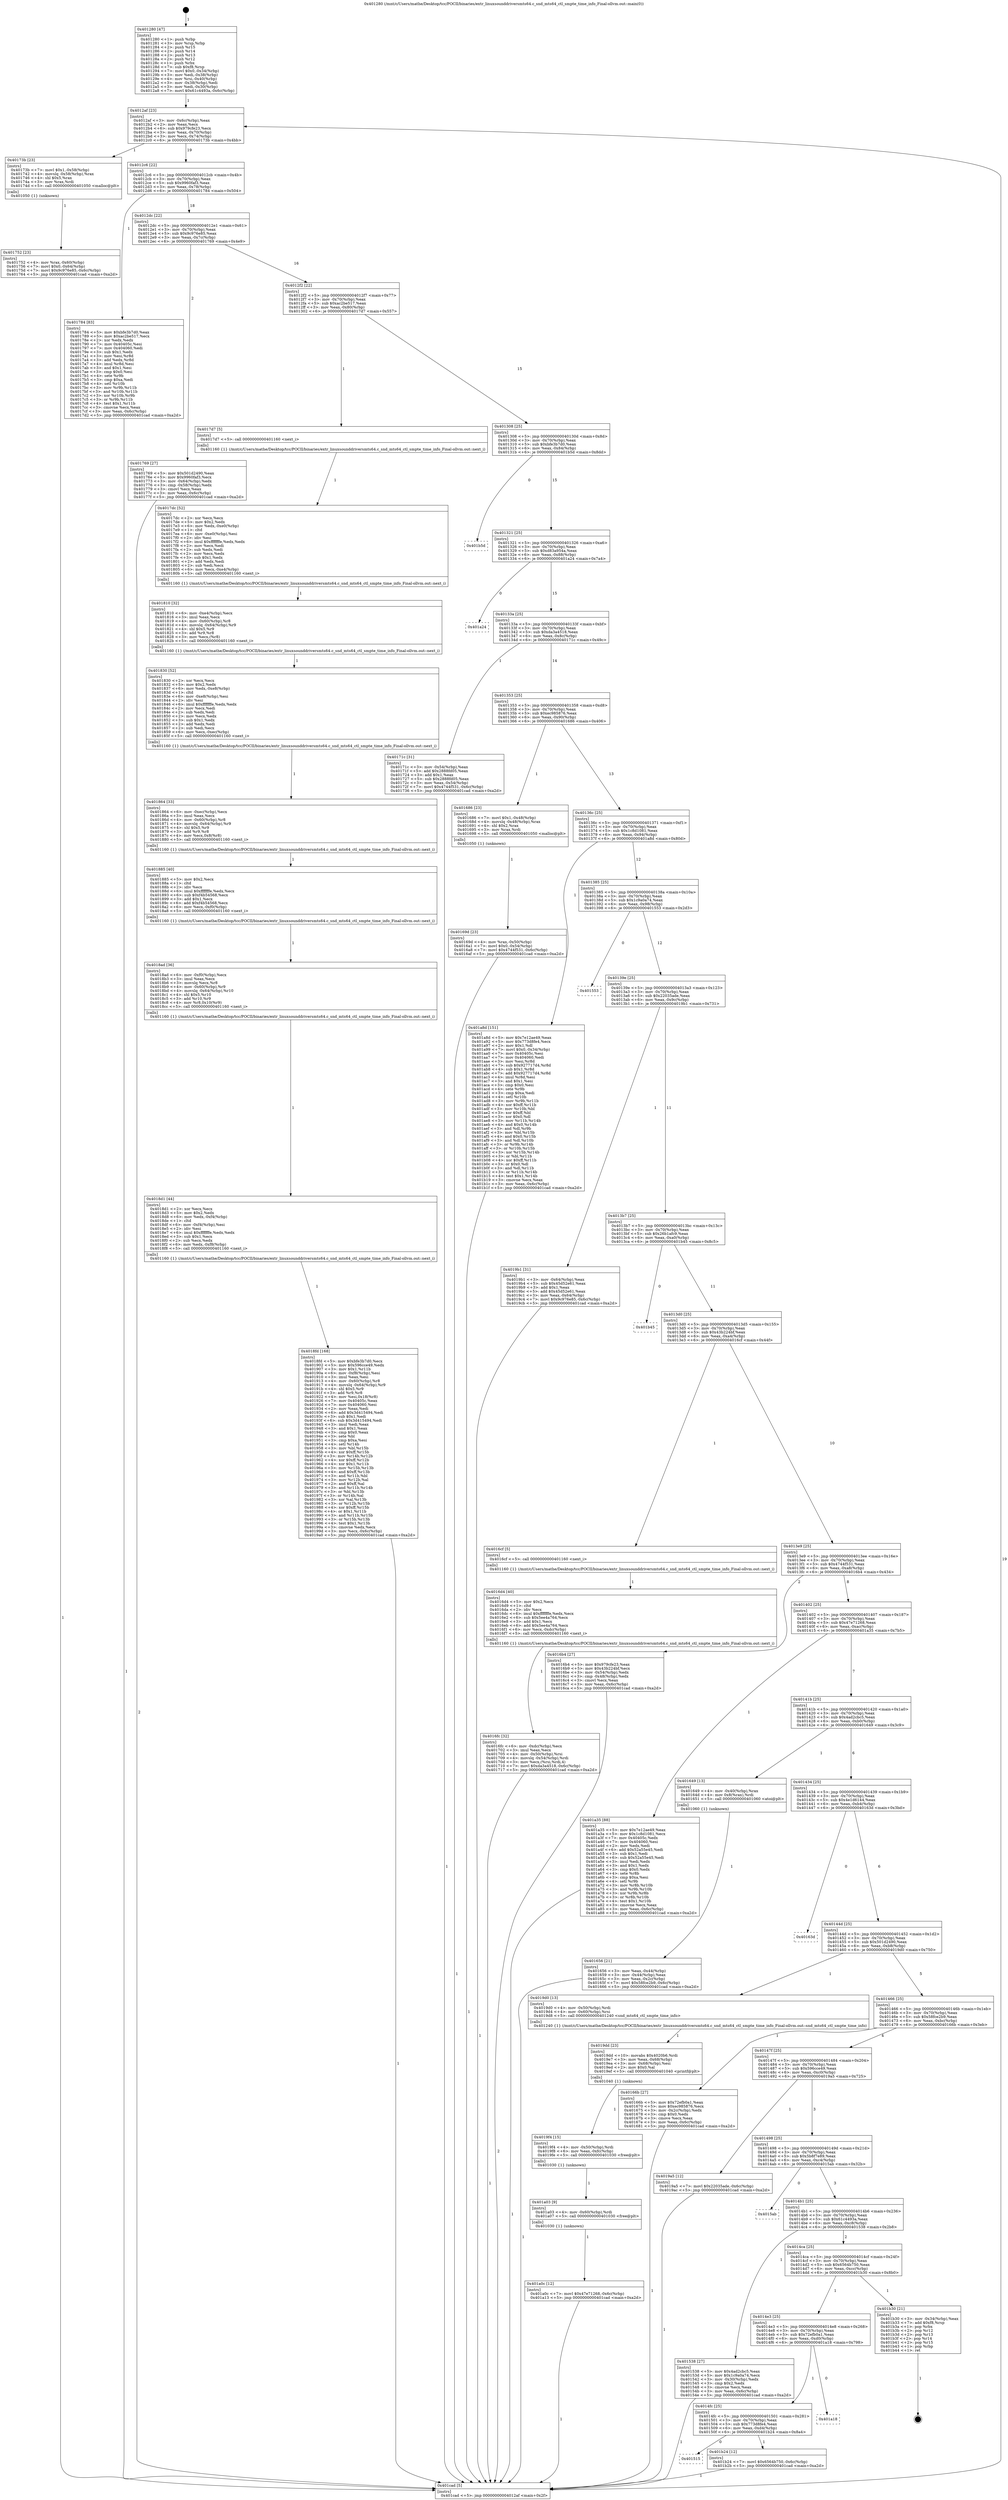 digraph "0x401280" {
  label = "0x401280 (/mnt/c/Users/mathe/Desktop/tcc/POCII/binaries/extr_linuxsounddriversmts64.c_snd_mts64_ctl_smpte_time_info_Final-ollvm.out::main(0))"
  labelloc = "t"
  node[shape=record]

  Entry [label="",width=0.3,height=0.3,shape=circle,fillcolor=black,style=filled]
  "0x4012af" [label="{
     0x4012af [23]\l
     | [instrs]\l
     &nbsp;&nbsp;0x4012af \<+3\>: mov -0x6c(%rbp),%eax\l
     &nbsp;&nbsp;0x4012b2 \<+2\>: mov %eax,%ecx\l
     &nbsp;&nbsp;0x4012b4 \<+6\>: sub $0x979cfe23,%ecx\l
     &nbsp;&nbsp;0x4012ba \<+3\>: mov %eax,-0x70(%rbp)\l
     &nbsp;&nbsp;0x4012bd \<+3\>: mov %ecx,-0x74(%rbp)\l
     &nbsp;&nbsp;0x4012c0 \<+6\>: je 000000000040173b \<main+0x4bb\>\l
  }"]
  "0x40173b" [label="{
     0x40173b [23]\l
     | [instrs]\l
     &nbsp;&nbsp;0x40173b \<+7\>: movl $0x1,-0x58(%rbp)\l
     &nbsp;&nbsp;0x401742 \<+4\>: movslq -0x58(%rbp),%rax\l
     &nbsp;&nbsp;0x401746 \<+4\>: shl $0x5,%rax\l
     &nbsp;&nbsp;0x40174a \<+3\>: mov %rax,%rdi\l
     &nbsp;&nbsp;0x40174d \<+5\>: call 0000000000401050 \<malloc@plt\>\l
     | [calls]\l
     &nbsp;&nbsp;0x401050 \{1\} (unknown)\l
  }"]
  "0x4012c6" [label="{
     0x4012c6 [22]\l
     | [instrs]\l
     &nbsp;&nbsp;0x4012c6 \<+5\>: jmp 00000000004012cb \<main+0x4b\>\l
     &nbsp;&nbsp;0x4012cb \<+3\>: mov -0x70(%rbp),%eax\l
     &nbsp;&nbsp;0x4012ce \<+5\>: sub $0x9960faf3,%eax\l
     &nbsp;&nbsp;0x4012d3 \<+3\>: mov %eax,-0x78(%rbp)\l
     &nbsp;&nbsp;0x4012d6 \<+6\>: je 0000000000401784 \<main+0x504\>\l
  }"]
  Exit [label="",width=0.3,height=0.3,shape=circle,fillcolor=black,style=filled,peripheries=2]
  "0x401784" [label="{
     0x401784 [83]\l
     | [instrs]\l
     &nbsp;&nbsp;0x401784 \<+5\>: mov $0xbfe3b7d0,%eax\l
     &nbsp;&nbsp;0x401789 \<+5\>: mov $0xac2be517,%ecx\l
     &nbsp;&nbsp;0x40178e \<+2\>: xor %edx,%edx\l
     &nbsp;&nbsp;0x401790 \<+7\>: mov 0x40405c,%esi\l
     &nbsp;&nbsp;0x401797 \<+7\>: mov 0x404060,%edi\l
     &nbsp;&nbsp;0x40179e \<+3\>: sub $0x1,%edx\l
     &nbsp;&nbsp;0x4017a1 \<+3\>: mov %esi,%r8d\l
     &nbsp;&nbsp;0x4017a4 \<+3\>: add %edx,%r8d\l
     &nbsp;&nbsp;0x4017a7 \<+4\>: imul %r8d,%esi\l
     &nbsp;&nbsp;0x4017ab \<+3\>: and $0x1,%esi\l
     &nbsp;&nbsp;0x4017ae \<+3\>: cmp $0x0,%esi\l
     &nbsp;&nbsp;0x4017b1 \<+4\>: sete %r9b\l
     &nbsp;&nbsp;0x4017b5 \<+3\>: cmp $0xa,%edi\l
     &nbsp;&nbsp;0x4017b8 \<+4\>: setl %r10b\l
     &nbsp;&nbsp;0x4017bc \<+3\>: mov %r9b,%r11b\l
     &nbsp;&nbsp;0x4017bf \<+3\>: and %r10b,%r11b\l
     &nbsp;&nbsp;0x4017c2 \<+3\>: xor %r10b,%r9b\l
     &nbsp;&nbsp;0x4017c5 \<+3\>: or %r9b,%r11b\l
     &nbsp;&nbsp;0x4017c8 \<+4\>: test $0x1,%r11b\l
     &nbsp;&nbsp;0x4017cc \<+3\>: cmovne %ecx,%eax\l
     &nbsp;&nbsp;0x4017cf \<+3\>: mov %eax,-0x6c(%rbp)\l
     &nbsp;&nbsp;0x4017d2 \<+5\>: jmp 0000000000401cad \<main+0xa2d\>\l
  }"]
  "0x4012dc" [label="{
     0x4012dc [22]\l
     | [instrs]\l
     &nbsp;&nbsp;0x4012dc \<+5\>: jmp 00000000004012e1 \<main+0x61\>\l
     &nbsp;&nbsp;0x4012e1 \<+3\>: mov -0x70(%rbp),%eax\l
     &nbsp;&nbsp;0x4012e4 \<+5\>: sub $0x9c976e85,%eax\l
     &nbsp;&nbsp;0x4012e9 \<+3\>: mov %eax,-0x7c(%rbp)\l
     &nbsp;&nbsp;0x4012ec \<+6\>: je 0000000000401769 \<main+0x4e9\>\l
  }"]
  "0x401515" [label="{
     0x401515\l
  }", style=dashed]
  "0x401769" [label="{
     0x401769 [27]\l
     | [instrs]\l
     &nbsp;&nbsp;0x401769 \<+5\>: mov $0x501d2490,%eax\l
     &nbsp;&nbsp;0x40176e \<+5\>: mov $0x9960faf3,%ecx\l
     &nbsp;&nbsp;0x401773 \<+3\>: mov -0x64(%rbp),%edx\l
     &nbsp;&nbsp;0x401776 \<+3\>: cmp -0x58(%rbp),%edx\l
     &nbsp;&nbsp;0x401779 \<+3\>: cmovl %ecx,%eax\l
     &nbsp;&nbsp;0x40177c \<+3\>: mov %eax,-0x6c(%rbp)\l
     &nbsp;&nbsp;0x40177f \<+5\>: jmp 0000000000401cad \<main+0xa2d\>\l
  }"]
  "0x4012f2" [label="{
     0x4012f2 [22]\l
     | [instrs]\l
     &nbsp;&nbsp;0x4012f2 \<+5\>: jmp 00000000004012f7 \<main+0x77\>\l
     &nbsp;&nbsp;0x4012f7 \<+3\>: mov -0x70(%rbp),%eax\l
     &nbsp;&nbsp;0x4012fa \<+5\>: sub $0xac2be517,%eax\l
     &nbsp;&nbsp;0x4012ff \<+3\>: mov %eax,-0x80(%rbp)\l
     &nbsp;&nbsp;0x401302 \<+6\>: je 00000000004017d7 \<main+0x557\>\l
  }"]
  "0x401b24" [label="{
     0x401b24 [12]\l
     | [instrs]\l
     &nbsp;&nbsp;0x401b24 \<+7\>: movl $0x6564b750,-0x6c(%rbp)\l
     &nbsp;&nbsp;0x401b2b \<+5\>: jmp 0000000000401cad \<main+0xa2d\>\l
  }"]
  "0x4017d7" [label="{
     0x4017d7 [5]\l
     | [instrs]\l
     &nbsp;&nbsp;0x4017d7 \<+5\>: call 0000000000401160 \<next_i\>\l
     | [calls]\l
     &nbsp;&nbsp;0x401160 \{1\} (/mnt/c/Users/mathe/Desktop/tcc/POCII/binaries/extr_linuxsounddriversmts64.c_snd_mts64_ctl_smpte_time_info_Final-ollvm.out::next_i)\l
  }"]
  "0x401308" [label="{
     0x401308 [25]\l
     | [instrs]\l
     &nbsp;&nbsp;0x401308 \<+5\>: jmp 000000000040130d \<main+0x8d\>\l
     &nbsp;&nbsp;0x40130d \<+3\>: mov -0x70(%rbp),%eax\l
     &nbsp;&nbsp;0x401310 \<+5\>: sub $0xbfe3b7d0,%eax\l
     &nbsp;&nbsp;0x401315 \<+6\>: mov %eax,-0x84(%rbp)\l
     &nbsp;&nbsp;0x40131b \<+6\>: je 0000000000401b5d \<main+0x8dd\>\l
  }"]
  "0x4014fc" [label="{
     0x4014fc [25]\l
     | [instrs]\l
     &nbsp;&nbsp;0x4014fc \<+5\>: jmp 0000000000401501 \<main+0x281\>\l
     &nbsp;&nbsp;0x401501 \<+3\>: mov -0x70(%rbp),%eax\l
     &nbsp;&nbsp;0x401504 \<+5\>: sub $0x773d8fe4,%eax\l
     &nbsp;&nbsp;0x401509 \<+6\>: mov %eax,-0xd4(%rbp)\l
     &nbsp;&nbsp;0x40150f \<+6\>: je 0000000000401b24 \<main+0x8a4\>\l
  }"]
  "0x401b5d" [label="{
     0x401b5d\l
  }", style=dashed]
  "0x401321" [label="{
     0x401321 [25]\l
     | [instrs]\l
     &nbsp;&nbsp;0x401321 \<+5\>: jmp 0000000000401326 \<main+0xa6\>\l
     &nbsp;&nbsp;0x401326 \<+3\>: mov -0x70(%rbp),%eax\l
     &nbsp;&nbsp;0x401329 \<+5\>: sub $0xd83a954a,%eax\l
     &nbsp;&nbsp;0x40132e \<+6\>: mov %eax,-0x88(%rbp)\l
     &nbsp;&nbsp;0x401334 \<+6\>: je 0000000000401a24 \<main+0x7a4\>\l
  }"]
  "0x401a18" [label="{
     0x401a18\l
  }", style=dashed]
  "0x401a24" [label="{
     0x401a24\l
  }", style=dashed]
  "0x40133a" [label="{
     0x40133a [25]\l
     | [instrs]\l
     &nbsp;&nbsp;0x40133a \<+5\>: jmp 000000000040133f \<main+0xbf\>\l
     &nbsp;&nbsp;0x40133f \<+3\>: mov -0x70(%rbp),%eax\l
     &nbsp;&nbsp;0x401342 \<+5\>: sub $0xda3a4518,%eax\l
     &nbsp;&nbsp;0x401347 \<+6\>: mov %eax,-0x8c(%rbp)\l
     &nbsp;&nbsp;0x40134d \<+6\>: je 000000000040171c \<main+0x49c\>\l
  }"]
  "0x4014e3" [label="{
     0x4014e3 [25]\l
     | [instrs]\l
     &nbsp;&nbsp;0x4014e3 \<+5\>: jmp 00000000004014e8 \<main+0x268\>\l
     &nbsp;&nbsp;0x4014e8 \<+3\>: mov -0x70(%rbp),%eax\l
     &nbsp;&nbsp;0x4014eb \<+5\>: sub $0x72efb0a1,%eax\l
     &nbsp;&nbsp;0x4014f0 \<+6\>: mov %eax,-0xd0(%rbp)\l
     &nbsp;&nbsp;0x4014f6 \<+6\>: je 0000000000401a18 \<main+0x798\>\l
  }"]
  "0x40171c" [label="{
     0x40171c [31]\l
     | [instrs]\l
     &nbsp;&nbsp;0x40171c \<+3\>: mov -0x54(%rbp),%eax\l
     &nbsp;&nbsp;0x40171f \<+5\>: add $0x2888fd05,%eax\l
     &nbsp;&nbsp;0x401724 \<+3\>: add $0x1,%eax\l
     &nbsp;&nbsp;0x401727 \<+5\>: sub $0x2888fd05,%eax\l
     &nbsp;&nbsp;0x40172c \<+3\>: mov %eax,-0x54(%rbp)\l
     &nbsp;&nbsp;0x40172f \<+7\>: movl $0x4744f531,-0x6c(%rbp)\l
     &nbsp;&nbsp;0x401736 \<+5\>: jmp 0000000000401cad \<main+0xa2d\>\l
  }"]
  "0x401353" [label="{
     0x401353 [25]\l
     | [instrs]\l
     &nbsp;&nbsp;0x401353 \<+5\>: jmp 0000000000401358 \<main+0xd8\>\l
     &nbsp;&nbsp;0x401358 \<+3\>: mov -0x70(%rbp),%eax\l
     &nbsp;&nbsp;0x40135b \<+5\>: sub $0xec985876,%eax\l
     &nbsp;&nbsp;0x401360 \<+6\>: mov %eax,-0x90(%rbp)\l
     &nbsp;&nbsp;0x401366 \<+6\>: je 0000000000401686 \<main+0x406\>\l
  }"]
  "0x401b30" [label="{
     0x401b30 [21]\l
     | [instrs]\l
     &nbsp;&nbsp;0x401b30 \<+3\>: mov -0x34(%rbp),%eax\l
     &nbsp;&nbsp;0x401b33 \<+7\>: add $0xf8,%rsp\l
     &nbsp;&nbsp;0x401b3a \<+1\>: pop %rbx\l
     &nbsp;&nbsp;0x401b3b \<+2\>: pop %r12\l
     &nbsp;&nbsp;0x401b3d \<+2\>: pop %r13\l
     &nbsp;&nbsp;0x401b3f \<+2\>: pop %r14\l
     &nbsp;&nbsp;0x401b41 \<+2\>: pop %r15\l
     &nbsp;&nbsp;0x401b43 \<+1\>: pop %rbp\l
     &nbsp;&nbsp;0x401b44 \<+1\>: ret\l
  }"]
  "0x401686" [label="{
     0x401686 [23]\l
     | [instrs]\l
     &nbsp;&nbsp;0x401686 \<+7\>: movl $0x1,-0x48(%rbp)\l
     &nbsp;&nbsp;0x40168d \<+4\>: movslq -0x48(%rbp),%rax\l
     &nbsp;&nbsp;0x401691 \<+4\>: shl $0x2,%rax\l
     &nbsp;&nbsp;0x401695 \<+3\>: mov %rax,%rdi\l
     &nbsp;&nbsp;0x401698 \<+5\>: call 0000000000401050 \<malloc@plt\>\l
     | [calls]\l
     &nbsp;&nbsp;0x401050 \{1\} (unknown)\l
  }"]
  "0x40136c" [label="{
     0x40136c [25]\l
     | [instrs]\l
     &nbsp;&nbsp;0x40136c \<+5\>: jmp 0000000000401371 \<main+0xf1\>\l
     &nbsp;&nbsp;0x401371 \<+3\>: mov -0x70(%rbp),%eax\l
     &nbsp;&nbsp;0x401374 \<+5\>: sub $0x1c8d1081,%eax\l
     &nbsp;&nbsp;0x401379 \<+6\>: mov %eax,-0x94(%rbp)\l
     &nbsp;&nbsp;0x40137f \<+6\>: je 0000000000401a8d \<main+0x80d\>\l
  }"]
  "0x401a0c" [label="{
     0x401a0c [12]\l
     | [instrs]\l
     &nbsp;&nbsp;0x401a0c \<+7\>: movl $0x47e71268,-0x6c(%rbp)\l
     &nbsp;&nbsp;0x401a13 \<+5\>: jmp 0000000000401cad \<main+0xa2d\>\l
  }"]
  "0x401a8d" [label="{
     0x401a8d [151]\l
     | [instrs]\l
     &nbsp;&nbsp;0x401a8d \<+5\>: mov $0x7e12ae49,%eax\l
     &nbsp;&nbsp;0x401a92 \<+5\>: mov $0x773d8fe4,%ecx\l
     &nbsp;&nbsp;0x401a97 \<+2\>: mov $0x1,%dl\l
     &nbsp;&nbsp;0x401a99 \<+7\>: movl $0x0,-0x34(%rbp)\l
     &nbsp;&nbsp;0x401aa0 \<+7\>: mov 0x40405c,%esi\l
     &nbsp;&nbsp;0x401aa7 \<+7\>: mov 0x404060,%edi\l
     &nbsp;&nbsp;0x401aae \<+3\>: mov %esi,%r8d\l
     &nbsp;&nbsp;0x401ab1 \<+7\>: sub $0x927717d4,%r8d\l
     &nbsp;&nbsp;0x401ab8 \<+4\>: sub $0x1,%r8d\l
     &nbsp;&nbsp;0x401abc \<+7\>: add $0x927717d4,%r8d\l
     &nbsp;&nbsp;0x401ac3 \<+4\>: imul %r8d,%esi\l
     &nbsp;&nbsp;0x401ac7 \<+3\>: and $0x1,%esi\l
     &nbsp;&nbsp;0x401aca \<+3\>: cmp $0x0,%esi\l
     &nbsp;&nbsp;0x401acd \<+4\>: sete %r9b\l
     &nbsp;&nbsp;0x401ad1 \<+3\>: cmp $0xa,%edi\l
     &nbsp;&nbsp;0x401ad4 \<+4\>: setl %r10b\l
     &nbsp;&nbsp;0x401ad8 \<+3\>: mov %r9b,%r11b\l
     &nbsp;&nbsp;0x401adb \<+4\>: xor $0xff,%r11b\l
     &nbsp;&nbsp;0x401adf \<+3\>: mov %r10b,%bl\l
     &nbsp;&nbsp;0x401ae2 \<+3\>: xor $0xff,%bl\l
     &nbsp;&nbsp;0x401ae5 \<+3\>: xor $0x0,%dl\l
     &nbsp;&nbsp;0x401ae8 \<+3\>: mov %r11b,%r14b\l
     &nbsp;&nbsp;0x401aeb \<+4\>: and $0x0,%r14b\l
     &nbsp;&nbsp;0x401aef \<+3\>: and %dl,%r9b\l
     &nbsp;&nbsp;0x401af2 \<+3\>: mov %bl,%r15b\l
     &nbsp;&nbsp;0x401af5 \<+4\>: and $0x0,%r15b\l
     &nbsp;&nbsp;0x401af9 \<+3\>: and %dl,%r10b\l
     &nbsp;&nbsp;0x401afc \<+3\>: or %r9b,%r14b\l
     &nbsp;&nbsp;0x401aff \<+3\>: or %r10b,%r15b\l
     &nbsp;&nbsp;0x401b02 \<+3\>: xor %r15b,%r14b\l
     &nbsp;&nbsp;0x401b05 \<+3\>: or %bl,%r11b\l
     &nbsp;&nbsp;0x401b08 \<+4\>: xor $0xff,%r11b\l
     &nbsp;&nbsp;0x401b0c \<+3\>: or $0x0,%dl\l
     &nbsp;&nbsp;0x401b0f \<+3\>: and %dl,%r11b\l
     &nbsp;&nbsp;0x401b12 \<+3\>: or %r11b,%r14b\l
     &nbsp;&nbsp;0x401b15 \<+4\>: test $0x1,%r14b\l
     &nbsp;&nbsp;0x401b19 \<+3\>: cmovne %ecx,%eax\l
     &nbsp;&nbsp;0x401b1c \<+3\>: mov %eax,-0x6c(%rbp)\l
     &nbsp;&nbsp;0x401b1f \<+5\>: jmp 0000000000401cad \<main+0xa2d\>\l
  }"]
  "0x401385" [label="{
     0x401385 [25]\l
     | [instrs]\l
     &nbsp;&nbsp;0x401385 \<+5\>: jmp 000000000040138a \<main+0x10a\>\l
     &nbsp;&nbsp;0x40138a \<+3\>: mov -0x70(%rbp),%eax\l
     &nbsp;&nbsp;0x40138d \<+5\>: sub $0x1c9a0a74,%eax\l
     &nbsp;&nbsp;0x401392 \<+6\>: mov %eax,-0x98(%rbp)\l
     &nbsp;&nbsp;0x401398 \<+6\>: je 0000000000401553 \<main+0x2d3\>\l
  }"]
  "0x401a03" [label="{
     0x401a03 [9]\l
     | [instrs]\l
     &nbsp;&nbsp;0x401a03 \<+4\>: mov -0x60(%rbp),%rdi\l
     &nbsp;&nbsp;0x401a07 \<+5\>: call 0000000000401030 \<free@plt\>\l
     | [calls]\l
     &nbsp;&nbsp;0x401030 \{1\} (unknown)\l
  }"]
  "0x401553" [label="{
     0x401553\l
  }", style=dashed]
  "0x40139e" [label="{
     0x40139e [25]\l
     | [instrs]\l
     &nbsp;&nbsp;0x40139e \<+5\>: jmp 00000000004013a3 \<main+0x123\>\l
     &nbsp;&nbsp;0x4013a3 \<+3\>: mov -0x70(%rbp),%eax\l
     &nbsp;&nbsp;0x4013a6 \<+5\>: sub $0x22035ade,%eax\l
     &nbsp;&nbsp;0x4013ab \<+6\>: mov %eax,-0x9c(%rbp)\l
     &nbsp;&nbsp;0x4013b1 \<+6\>: je 00000000004019b1 \<main+0x731\>\l
  }"]
  "0x4019f4" [label="{
     0x4019f4 [15]\l
     | [instrs]\l
     &nbsp;&nbsp;0x4019f4 \<+4\>: mov -0x50(%rbp),%rdi\l
     &nbsp;&nbsp;0x4019f8 \<+6\>: mov %eax,-0xfc(%rbp)\l
     &nbsp;&nbsp;0x4019fe \<+5\>: call 0000000000401030 \<free@plt\>\l
     | [calls]\l
     &nbsp;&nbsp;0x401030 \{1\} (unknown)\l
  }"]
  "0x4019b1" [label="{
     0x4019b1 [31]\l
     | [instrs]\l
     &nbsp;&nbsp;0x4019b1 \<+3\>: mov -0x64(%rbp),%eax\l
     &nbsp;&nbsp;0x4019b4 \<+5\>: sub $0x45d52e61,%eax\l
     &nbsp;&nbsp;0x4019b9 \<+3\>: add $0x1,%eax\l
     &nbsp;&nbsp;0x4019bc \<+5\>: add $0x45d52e61,%eax\l
     &nbsp;&nbsp;0x4019c1 \<+3\>: mov %eax,-0x64(%rbp)\l
     &nbsp;&nbsp;0x4019c4 \<+7\>: movl $0x9c976e85,-0x6c(%rbp)\l
     &nbsp;&nbsp;0x4019cb \<+5\>: jmp 0000000000401cad \<main+0xa2d\>\l
  }"]
  "0x4013b7" [label="{
     0x4013b7 [25]\l
     | [instrs]\l
     &nbsp;&nbsp;0x4013b7 \<+5\>: jmp 00000000004013bc \<main+0x13c\>\l
     &nbsp;&nbsp;0x4013bc \<+3\>: mov -0x70(%rbp),%eax\l
     &nbsp;&nbsp;0x4013bf \<+5\>: sub $0x26b1afc9,%eax\l
     &nbsp;&nbsp;0x4013c4 \<+6\>: mov %eax,-0xa0(%rbp)\l
     &nbsp;&nbsp;0x4013ca \<+6\>: je 0000000000401b45 \<main+0x8c5\>\l
  }"]
  "0x4019dd" [label="{
     0x4019dd [23]\l
     | [instrs]\l
     &nbsp;&nbsp;0x4019dd \<+10\>: movabs $0x4020b6,%rdi\l
     &nbsp;&nbsp;0x4019e7 \<+3\>: mov %eax,-0x68(%rbp)\l
     &nbsp;&nbsp;0x4019ea \<+3\>: mov -0x68(%rbp),%esi\l
     &nbsp;&nbsp;0x4019ed \<+2\>: mov $0x0,%al\l
     &nbsp;&nbsp;0x4019ef \<+5\>: call 0000000000401040 \<printf@plt\>\l
     | [calls]\l
     &nbsp;&nbsp;0x401040 \{1\} (unknown)\l
  }"]
  "0x401b45" [label="{
     0x401b45\l
  }", style=dashed]
  "0x4013d0" [label="{
     0x4013d0 [25]\l
     | [instrs]\l
     &nbsp;&nbsp;0x4013d0 \<+5\>: jmp 00000000004013d5 \<main+0x155\>\l
     &nbsp;&nbsp;0x4013d5 \<+3\>: mov -0x70(%rbp),%eax\l
     &nbsp;&nbsp;0x4013d8 \<+5\>: sub $0x43b224bf,%eax\l
     &nbsp;&nbsp;0x4013dd \<+6\>: mov %eax,-0xa4(%rbp)\l
     &nbsp;&nbsp;0x4013e3 \<+6\>: je 00000000004016cf \<main+0x44f\>\l
  }"]
  "0x4018fd" [label="{
     0x4018fd [168]\l
     | [instrs]\l
     &nbsp;&nbsp;0x4018fd \<+5\>: mov $0xbfe3b7d0,%ecx\l
     &nbsp;&nbsp;0x401902 \<+5\>: mov $0x596cce49,%edx\l
     &nbsp;&nbsp;0x401907 \<+3\>: mov $0x1,%r11b\l
     &nbsp;&nbsp;0x40190a \<+6\>: mov -0xf8(%rbp),%esi\l
     &nbsp;&nbsp;0x401910 \<+3\>: imul %eax,%esi\l
     &nbsp;&nbsp;0x401913 \<+4\>: mov -0x60(%rbp),%r8\l
     &nbsp;&nbsp;0x401917 \<+4\>: movslq -0x64(%rbp),%r9\l
     &nbsp;&nbsp;0x40191b \<+4\>: shl $0x5,%r9\l
     &nbsp;&nbsp;0x40191f \<+3\>: add %r9,%r8\l
     &nbsp;&nbsp;0x401922 \<+4\>: mov %esi,0x18(%r8)\l
     &nbsp;&nbsp;0x401926 \<+7\>: mov 0x40405c,%eax\l
     &nbsp;&nbsp;0x40192d \<+7\>: mov 0x404060,%esi\l
     &nbsp;&nbsp;0x401934 \<+2\>: mov %eax,%edi\l
     &nbsp;&nbsp;0x401936 \<+6\>: add $0x3d415494,%edi\l
     &nbsp;&nbsp;0x40193c \<+3\>: sub $0x1,%edi\l
     &nbsp;&nbsp;0x40193f \<+6\>: sub $0x3d415494,%edi\l
     &nbsp;&nbsp;0x401945 \<+3\>: imul %edi,%eax\l
     &nbsp;&nbsp;0x401948 \<+3\>: and $0x1,%eax\l
     &nbsp;&nbsp;0x40194b \<+3\>: cmp $0x0,%eax\l
     &nbsp;&nbsp;0x40194e \<+3\>: sete %bl\l
     &nbsp;&nbsp;0x401951 \<+3\>: cmp $0xa,%esi\l
     &nbsp;&nbsp;0x401954 \<+4\>: setl %r14b\l
     &nbsp;&nbsp;0x401958 \<+3\>: mov %bl,%r15b\l
     &nbsp;&nbsp;0x40195b \<+4\>: xor $0xff,%r15b\l
     &nbsp;&nbsp;0x40195f \<+3\>: mov %r14b,%r12b\l
     &nbsp;&nbsp;0x401962 \<+4\>: xor $0xff,%r12b\l
     &nbsp;&nbsp;0x401966 \<+4\>: xor $0x1,%r11b\l
     &nbsp;&nbsp;0x40196a \<+3\>: mov %r15b,%r13b\l
     &nbsp;&nbsp;0x40196d \<+4\>: and $0xff,%r13b\l
     &nbsp;&nbsp;0x401971 \<+3\>: and %r11b,%bl\l
     &nbsp;&nbsp;0x401974 \<+3\>: mov %r12b,%al\l
     &nbsp;&nbsp;0x401977 \<+2\>: and $0xff,%al\l
     &nbsp;&nbsp;0x401979 \<+3\>: and %r11b,%r14b\l
     &nbsp;&nbsp;0x40197c \<+3\>: or %bl,%r13b\l
     &nbsp;&nbsp;0x40197f \<+3\>: or %r14b,%al\l
     &nbsp;&nbsp;0x401982 \<+3\>: xor %al,%r13b\l
     &nbsp;&nbsp;0x401985 \<+3\>: or %r12b,%r15b\l
     &nbsp;&nbsp;0x401988 \<+4\>: xor $0xff,%r15b\l
     &nbsp;&nbsp;0x40198c \<+4\>: or $0x1,%r11b\l
     &nbsp;&nbsp;0x401990 \<+3\>: and %r11b,%r15b\l
     &nbsp;&nbsp;0x401993 \<+3\>: or %r15b,%r13b\l
     &nbsp;&nbsp;0x401996 \<+4\>: test $0x1,%r13b\l
     &nbsp;&nbsp;0x40199a \<+3\>: cmovne %edx,%ecx\l
     &nbsp;&nbsp;0x40199d \<+3\>: mov %ecx,-0x6c(%rbp)\l
     &nbsp;&nbsp;0x4019a0 \<+5\>: jmp 0000000000401cad \<main+0xa2d\>\l
  }"]
  "0x4016cf" [label="{
     0x4016cf [5]\l
     | [instrs]\l
     &nbsp;&nbsp;0x4016cf \<+5\>: call 0000000000401160 \<next_i\>\l
     | [calls]\l
     &nbsp;&nbsp;0x401160 \{1\} (/mnt/c/Users/mathe/Desktop/tcc/POCII/binaries/extr_linuxsounddriversmts64.c_snd_mts64_ctl_smpte_time_info_Final-ollvm.out::next_i)\l
  }"]
  "0x4013e9" [label="{
     0x4013e9 [25]\l
     | [instrs]\l
     &nbsp;&nbsp;0x4013e9 \<+5\>: jmp 00000000004013ee \<main+0x16e\>\l
     &nbsp;&nbsp;0x4013ee \<+3\>: mov -0x70(%rbp),%eax\l
     &nbsp;&nbsp;0x4013f1 \<+5\>: sub $0x4744f531,%eax\l
     &nbsp;&nbsp;0x4013f6 \<+6\>: mov %eax,-0xa8(%rbp)\l
     &nbsp;&nbsp;0x4013fc \<+6\>: je 00000000004016b4 \<main+0x434\>\l
  }"]
  "0x4018d1" [label="{
     0x4018d1 [44]\l
     | [instrs]\l
     &nbsp;&nbsp;0x4018d1 \<+2\>: xor %ecx,%ecx\l
     &nbsp;&nbsp;0x4018d3 \<+5\>: mov $0x2,%edx\l
     &nbsp;&nbsp;0x4018d8 \<+6\>: mov %edx,-0xf4(%rbp)\l
     &nbsp;&nbsp;0x4018de \<+1\>: cltd\l
     &nbsp;&nbsp;0x4018df \<+6\>: mov -0xf4(%rbp),%esi\l
     &nbsp;&nbsp;0x4018e5 \<+2\>: idiv %esi\l
     &nbsp;&nbsp;0x4018e7 \<+6\>: imul $0xfffffffe,%edx,%edx\l
     &nbsp;&nbsp;0x4018ed \<+3\>: sub $0x1,%ecx\l
     &nbsp;&nbsp;0x4018f0 \<+2\>: sub %ecx,%edx\l
     &nbsp;&nbsp;0x4018f2 \<+6\>: mov %edx,-0xf8(%rbp)\l
     &nbsp;&nbsp;0x4018f8 \<+5\>: call 0000000000401160 \<next_i\>\l
     | [calls]\l
     &nbsp;&nbsp;0x401160 \{1\} (/mnt/c/Users/mathe/Desktop/tcc/POCII/binaries/extr_linuxsounddriversmts64.c_snd_mts64_ctl_smpte_time_info_Final-ollvm.out::next_i)\l
  }"]
  "0x4016b4" [label="{
     0x4016b4 [27]\l
     | [instrs]\l
     &nbsp;&nbsp;0x4016b4 \<+5\>: mov $0x979cfe23,%eax\l
     &nbsp;&nbsp;0x4016b9 \<+5\>: mov $0x43b224bf,%ecx\l
     &nbsp;&nbsp;0x4016be \<+3\>: mov -0x54(%rbp),%edx\l
     &nbsp;&nbsp;0x4016c1 \<+3\>: cmp -0x48(%rbp),%edx\l
     &nbsp;&nbsp;0x4016c4 \<+3\>: cmovl %ecx,%eax\l
     &nbsp;&nbsp;0x4016c7 \<+3\>: mov %eax,-0x6c(%rbp)\l
     &nbsp;&nbsp;0x4016ca \<+5\>: jmp 0000000000401cad \<main+0xa2d\>\l
  }"]
  "0x401402" [label="{
     0x401402 [25]\l
     | [instrs]\l
     &nbsp;&nbsp;0x401402 \<+5\>: jmp 0000000000401407 \<main+0x187\>\l
     &nbsp;&nbsp;0x401407 \<+3\>: mov -0x70(%rbp),%eax\l
     &nbsp;&nbsp;0x40140a \<+5\>: sub $0x47e71268,%eax\l
     &nbsp;&nbsp;0x40140f \<+6\>: mov %eax,-0xac(%rbp)\l
     &nbsp;&nbsp;0x401415 \<+6\>: je 0000000000401a35 \<main+0x7b5\>\l
  }"]
  "0x4018ad" [label="{
     0x4018ad [36]\l
     | [instrs]\l
     &nbsp;&nbsp;0x4018ad \<+6\>: mov -0xf0(%rbp),%ecx\l
     &nbsp;&nbsp;0x4018b3 \<+3\>: imul %eax,%ecx\l
     &nbsp;&nbsp;0x4018b6 \<+3\>: movslq %ecx,%r8\l
     &nbsp;&nbsp;0x4018b9 \<+4\>: mov -0x60(%rbp),%r9\l
     &nbsp;&nbsp;0x4018bd \<+4\>: movslq -0x64(%rbp),%r10\l
     &nbsp;&nbsp;0x4018c1 \<+4\>: shl $0x5,%r10\l
     &nbsp;&nbsp;0x4018c5 \<+3\>: add %r10,%r9\l
     &nbsp;&nbsp;0x4018c8 \<+4\>: mov %r8,0x10(%r9)\l
     &nbsp;&nbsp;0x4018cc \<+5\>: call 0000000000401160 \<next_i\>\l
     | [calls]\l
     &nbsp;&nbsp;0x401160 \{1\} (/mnt/c/Users/mathe/Desktop/tcc/POCII/binaries/extr_linuxsounddriversmts64.c_snd_mts64_ctl_smpte_time_info_Final-ollvm.out::next_i)\l
  }"]
  "0x401a35" [label="{
     0x401a35 [88]\l
     | [instrs]\l
     &nbsp;&nbsp;0x401a35 \<+5\>: mov $0x7e12ae49,%eax\l
     &nbsp;&nbsp;0x401a3a \<+5\>: mov $0x1c8d1081,%ecx\l
     &nbsp;&nbsp;0x401a3f \<+7\>: mov 0x40405c,%edx\l
     &nbsp;&nbsp;0x401a46 \<+7\>: mov 0x404060,%esi\l
     &nbsp;&nbsp;0x401a4d \<+2\>: mov %edx,%edi\l
     &nbsp;&nbsp;0x401a4f \<+6\>: add $0x52a55e45,%edi\l
     &nbsp;&nbsp;0x401a55 \<+3\>: sub $0x1,%edi\l
     &nbsp;&nbsp;0x401a58 \<+6\>: sub $0x52a55e45,%edi\l
     &nbsp;&nbsp;0x401a5e \<+3\>: imul %edi,%edx\l
     &nbsp;&nbsp;0x401a61 \<+3\>: and $0x1,%edx\l
     &nbsp;&nbsp;0x401a64 \<+3\>: cmp $0x0,%edx\l
     &nbsp;&nbsp;0x401a67 \<+4\>: sete %r8b\l
     &nbsp;&nbsp;0x401a6b \<+3\>: cmp $0xa,%esi\l
     &nbsp;&nbsp;0x401a6e \<+4\>: setl %r9b\l
     &nbsp;&nbsp;0x401a72 \<+3\>: mov %r8b,%r10b\l
     &nbsp;&nbsp;0x401a75 \<+3\>: and %r9b,%r10b\l
     &nbsp;&nbsp;0x401a78 \<+3\>: xor %r9b,%r8b\l
     &nbsp;&nbsp;0x401a7b \<+3\>: or %r8b,%r10b\l
     &nbsp;&nbsp;0x401a7e \<+4\>: test $0x1,%r10b\l
     &nbsp;&nbsp;0x401a82 \<+3\>: cmovne %ecx,%eax\l
     &nbsp;&nbsp;0x401a85 \<+3\>: mov %eax,-0x6c(%rbp)\l
     &nbsp;&nbsp;0x401a88 \<+5\>: jmp 0000000000401cad \<main+0xa2d\>\l
  }"]
  "0x40141b" [label="{
     0x40141b [25]\l
     | [instrs]\l
     &nbsp;&nbsp;0x40141b \<+5\>: jmp 0000000000401420 \<main+0x1a0\>\l
     &nbsp;&nbsp;0x401420 \<+3\>: mov -0x70(%rbp),%eax\l
     &nbsp;&nbsp;0x401423 \<+5\>: sub $0x4ad2cbc5,%eax\l
     &nbsp;&nbsp;0x401428 \<+6\>: mov %eax,-0xb0(%rbp)\l
     &nbsp;&nbsp;0x40142e \<+6\>: je 0000000000401649 \<main+0x3c9\>\l
  }"]
  "0x401885" [label="{
     0x401885 [40]\l
     | [instrs]\l
     &nbsp;&nbsp;0x401885 \<+5\>: mov $0x2,%ecx\l
     &nbsp;&nbsp;0x40188a \<+1\>: cltd\l
     &nbsp;&nbsp;0x40188b \<+2\>: idiv %ecx\l
     &nbsp;&nbsp;0x40188d \<+6\>: imul $0xfffffffe,%edx,%ecx\l
     &nbsp;&nbsp;0x401893 \<+6\>: sub $0xf4b54568,%ecx\l
     &nbsp;&nbsp;0x401899 \<+3\>: add $0x1,%ecx\l
     &nbsp;&nbsp;0x40189c \<+6\>: add $0xf4b54568,%ecx\l
     &nbsp;&nbsp;0x4018a2 \<+6\>: mov %ecx,-0xf0(%rbp)\l
     &nbsp;&nbsp;0x4018a8 \<+5\>: call 0000000000401160 \<next_i\>\l
     | [calls]\l
     &nbsp;&nbsp;0x401160 \{1\} (/mnt/c/Users/mathe/Desktop/tcc/POCII/binaries/extr_linuxsounddriversmts64.c_snd_mts64_ctl_smpte_time_info_Final-ollvm.out::next_i)\l
  }"]
  "0x401649" [label="{
     0x401649 [13]\l
     | [instrs]\l
     &nbsp;&nbsp;0x401649 \<+4\>: mov -0x40(%rbp),%rax\l
     &nbsp;&nbsp;0x40164d \<+4\>: mov 0x8(%rax),%rdi\l
     &nbsp;&nbsp;0x401651 \<+5\>: call 0000000000401060 \<atoi@plt\>\l
     | [calls]\l
     &nbsp;&nbsp;0x401060 \{1\} (unknown)\l
  }"]
  "0x401434" [label="{
     0x401434 [25]\l
     | [instrs]\l
     &nbsp;&nbsp;0x401434 \<+5\>: jmp 0000000000401439 \<main+0x1b9\>\l
     &nbsp;&nbsp;0x401439 \<+3\>: mov -0x70(%rbp),%eax\l
     &nbsp;&nbsp;0x40143c \<+5\>: sub $0x4e1d6144,%eax\l
     &nbsp;&nbsp;0x401441 \<+6\>: mov %eax,-0xb4(%rbp)\l
     &nbsp;&nbsp;0x401447 \<+6\>: je 000000000040163d \<main+0x3bd\>\l
  }"]
  "0x401864" [label="{
     0x401864 [33]\l
     | [instrs]\l
     &nbsp;&nbsp;0x401864 \<+6\>: mov -0xec(%rbp),%ecx\l
     &nbsp;&nbsp;0x40186a \<+3\>: imul %eax,%ecx\l
     &nbsp;&nbsp;0x40186d \<+4\>: mov -0x60(%rbp),%r8\l
     &nbsp;&nbsp;0x401871 \<+4\>: movslq -0x64(%rbp),%r9\l
     &nbsp;&nbsp;0x401875 \<+4\>: shl $0x5,%r9\l
     &nbsp;&nbsp;0x401879 \<+3\>: add %r9,%r8\l
     &nbsp;&nbsp;0x40187c \<+4\>: mov %ecx,0x8(%r8)\l
     &nbsp;&nbsp;0x401880 \<+5\>: call 0000000000401160 \<next_i\>\l
     | [calls]\l
     &nbsp;&nbsp;0x401160 \{1\} (/mnt/c/Users/mathe/Desktop/tcc/POCII/binaries/extr_linuxsounddriversmts64.c_snd_mts64_ctl_smpte_time_info_Final-ollvm.out::next_i)\l
  }"]
  "0x40163d" [label="{
     0x40163d\l
  }", style=dashed]
  "0x40144d" [label="{
     0x40144d [25]\l
     | [instrs]\l
     &nbsp;&nbsp;0x40144d \<+5\>: jmp 0000000000401452 \<main+0x1d2\>\l
     &nbsp;&nbsp;0x401452 \<+3\>: mov -0x70(%rbp),%eax\l
     &nbsp;&nbsp;0x401455 \<+5\>: sub $0x501d2490,%eax\l
     &nbsp;&nbsp;0x40145a \<+6\>: mov %eax,-0xb8(%rbp)\l
     &nbsp;&nbsp;0x401460 \<+6\>: je 00000000004019d0 \<main+0x750\>\l
  }"]
  "0x401830" [label="{
     0x401830 [52]\l
     | [instrs]\l
     &nbsp;&nbsp;0x401830 \<+2\>: xor %ecx,%ecx\l
     &nbsp;&nbsp;0x401832 \<+5\>: mov $0x2,%edx\l
     &nbsp;&nbsp;0x401837 \<+6\>: mov %edx,-0xe8(%rbp)\l
     &nbsp;&nbsp;0x40183d \<+1\>: cltd\l
     &nbsp;&nbsp;0x40183e \<+6\>: mov -0xe8(%rbp),%esi\l
     &nbsp;&nbsp;0x401844 \<+2\>: idiv %esi\l
     &nbsp;&nbsp;0x401846 \<+6\>: imul $0xfffffffe,%edx,%edx\l
     &nbsp;&nbsp;0x40184c \<+2\>: mov %ecx,%edi\l
     &nbsp;&nbsp;0x40184e \<+2\>: sub %edx,%edi\l
     &nbsp;&nbsp;0x401850 \<+2\>: mov %ecx,%edx\l
     &nbsp;&nbsp;0x401852 \<+3\>: sub $0x1,%edx\l
     &nbsp;&nbsp;0x401855 \<+2\>: add %edx,%edi\l
     &nbsp;&nbsp;0x401857 \<+2\>: sub %edi,%ecx\l
     &nbsp;&nbsp;0x401859 \<+6\>: mov %ecx,-0xec(%rbp)\l
     &nbsp;&nbsp;0x40185f \<+5\>: call 0000000000401160 \<next_i\>\l
     | [calls]\l
     &nbsp;&nbsp;0x401160 \{1\} (/mnt/c/Users/mathe/Desktop/tcc/POCII/binaries/extr_linuxsounddriversmts64.c_snd_mts64_ctl_smpte_time_info_Final-ollvm.out::next_i)\l
  }"]
  "0x4019d0" [label="{
     0x4019d0 [13]\l
     | [instrs]\l
     &nbsp;&nbsp;0x4019d0 \<+4\>: mov -0x50(%rbp),%rdi\l
     &nbsp;&nbsp;0x4019d4 \<+4\>: mov -0x60(%rbp),%rsi\l
     &nbsp;&nbsp;0x4019d8 \<+5\>: call 0000000000401240 \<snd_mts64_ctl_smpte_time_info\>\l
     | [calls]\l
     &nbsp;&nbsp;0x401240 \{1\} (/mnt/c/Users/mathe/Desktop/tcc/POCII/binaries/extr_linuxsounddriversmts64.c_snd_mts64_ctl_smpte_time_info_Final-ollvm.out::snd_mts64_ctl_smpte_time_info)\l
  }"]
  "0x401466" [label="{
     0x401466 [25]\l
     | [instrs]\l
     &nbsp;&nbsp;0x401466 \<+5\>: jmp 000000000040146b \<main+0x1eb\>\l
     &nbsp;&nbsp;0x40146b \<+3\>: mov -0x70(%rbp),%eax\l
     &nbsp;&nbsp;0x40146e \<+5\>: sub $0x58fce2b9,%eax\l
     &nbsp;&nbsp;0x401473 \<+6\>: mov %eax,-0xbc(%rbp)\l
     &nbsp;&nbsp;0x401479 \<+6\>: je 000000000040166b \<main+0x3eb\>\l
  }"]
  "0x401810" [label="{
     0x401810 [32]\l
     | [instrs]\l
     &nbsp;&nbsp;0x401810 \<+6\>: mov -0xe4(%rbp),%ecx\l
     &nbsp;&nbsp;0x401816 \<+3\>: imul %eax,%ecx\l
     &nbsp;&nbsp;0x401819 \<+4\>: mov -0x60(%rbp),%r8\l
     &nbsp;&nbsp;0x40181d \<+4\>: movslq -0x64(%rbp),%r9\l
     &nbsp;&nbsp;0x401821 \<+4\>: shl $0x5,%r9\l
     &nbsp;&nbsp;0x401825 \<+3\>: add %r9,%r8\l
     &nbsp;&nbsp;0x401828 \<+3\>: mov %ecx,(%r8)\l
     &nbsp;&nbsp;0x40182b \<+5\>: call 0000000000401160 \<next_i\>\l
     | [calls]\l
     &nbsp;&nbsp;0x401160 \{1\} (/mnt/c/Users/mathe/Desktop/tcc/POCII/binaries/extr_linuxsounddriversmts64.c_snd_mts64_ctl_smpte_time_info_Final-ollvm.out::next_i)\l
  }"]
  "0x40166b" [label="{
     0x40166b [27]\l
     | [instrs]\l
     &nbsp;&nbsp;0x40166b \<+5\>: mov $0x72efb0a1,%eax\l
     &nbsp;&nbsp;0x401670 \<+5\>: mov $0xec985876,%ecx\l
     &nbsp;&nbsp;0x401675 \<+3\>: mov -0x2c(%rbp),%edx\l
     &nbsp;&nbsp;0x401678 \<+3\>: cmp $0x0,%edx\l
     &nbsp;&nbsp;0x40167b \<+3\>: cmove %ecx,%eax\l
     &nbsp;&nbsp;0x40167e \<+3\>: mov %eax,-0x6c(%rbp)\l
     &nbsp;&nbsp;0x401681 \<+5\>: jmp 0000000000401cad \<main+0xa2d\>\l
  }"]
  "0x40147f" [label="{
     0x40147f [25]\l
     | [instrs]\l
     &nbsp;&nbsp;0x40147f \<+5\>: jmp 0000000000401484 \<main+0x204\>\l
     &nbsp;&nbsp;0x401484 \<+3\>: mov -0x70(%rbp),%eax\l
     &nbsp;&nbsp;0x401487 \<+5\>: sub $0x596cce49,%eax\l
     &nbsp;&nbsp;0x40148c \<+6\>: mov %eax,-0xc0(%rbp)\l
     &nbsp;&nbsp;0x401492 \<+6\>: je 00000000004019a5 \<main+0x725\>\l
  }"]
  "0x4017dc" [label="{
     0x4017dc [52]\l
     | [instrs]\l
     &nbsp;&nbsp;0x4017dc \<+2\>: xor %ecx,%ecx\l
     &nbsp;&nbsp;0x4017de \<+5\>: mov $0x2,%edx\l
     &nbsp;&nbsp;0x4017e3 \<+6\>: mov %edx,-0xe0(%rbp)\l
     &nbsp;&nbsp;0x4017e9 \<+1\>: cltd\l
     &nbsp;&nbsp;0x4017ea \<+6\>: mov -0xe0(%rbp),%esi\l
     &nbsp;&nbsp;0x4017f0 \<+2\>: idiv %esi\l
     &nbsp;&nbsp;0x4017f2 \<+6\>: imul $0xfffffffe,%edx,%edx\l
     &nbsp;&nbsp;0x4017f8 \<+2\>: mov %ecx,%edi\l
     &nbsp;&nbsp;0x4017fa \<+2\>: sub %edx,%edi\l
     &nbsp;&nbsp;0x4017fc \<+2\>: mov %ecx,%edx\l
     &nbsp;&nbsp;0x4017fe \<+3\>: sub $0x1,%edx\l
     &nbsp;&nbsp;0x401801 \<+2\>: add %edx,%edi\l
     &nbsp;&nbsp;0x401803 \<+2\>: sub %edi,%ecx\l
     &nbsp;&nbsp;0x401805 \<+6\>: mov %ecx,-0xe4(%rbp)\l
     &nbsp;&nbsp;0x40180b \<+5\>: call 0000000000401160 \<next_i\>\l
     | [calls]\l
     &nbsp;&nbsp;0x401160 \{1\} (/mnt/c/Users/mathe/Desktop/tcc/POCII/binaries/extr_linuxsounddriversmts64.c_snd_mts64_ctl_smpte_time_info_Final-ollvm.out::next_i)\l
  }"]
  "0x4019a5" [label="{
     0x4019a5 [12]\l
     | [instrs]\l
     &nbsp;&nbsp;0x4019a5 \<+7\>: movl $0x22035ade,-0x6c(%rbp)\l
     &nbsp;&nbsp;0x4019ac \<+5\>: jmp 0000000000401cad \<main+0xa2d\>\l
  }"]
  "0x401498" [label="{
     0x401498 [25]\l
     | [instrs]\l
     &nbsp;&nbsp;0x401498 \<+5\>: jmp 000000000040149d \<main+0x21d\>\l
     &nbsp;&nbsp;0x40149d \<+3\>: mov -0x70(%rbp),%eax\l
     &nbsp;&nbsp;0x4014a0 \<+5\>: sub $0x5b8f7e89,%eax\l
     &nbsp;&nbsp;0x4014a5 \<+6\>: mov %eax,-0xc4(%rbp)\l
     &nbsp;&nbsp;0x4014ab \<+6\>: je 00000000004015ab \<main+0x32b\>\l
  }"]
  "0x401752" [label="{
     0x401752 [23]\l
     | [instrs]\l
     &nbsp;&nbsp;0x401752 \<+4\>: mov %rax,-0x60(%rbp)\l
     &nbsp;&nbsp;0x401756 \<+7\>: movl $0x0,-0x64(%rbp)\l
     &nbsp;&nbsp;0x40175d \<+7\>: movl $0x9c976e85,-0x6c(%rbp)\l
     &nbsp;&nbsp;0x401764 \<+5\>: jmp 0000000000401cad \<main+0xa2d\>\l
  }"]
  "0x4015ab" [label="{
     0x4015ab\l
  }", style=dashed]
  "0x4014b1" [label="{
     0x4014b1 [25]\l
     | [instrs]\l
     &nbsp;&nbsp;0x4014b1 \<+5\>: jmp 00000000004014b6 \<main+0x236\>\l
     &nbsp;&nbsp;0x4014b6 \<+3\>: mov -0x70(%rbp),%eax\l
     &nbsp;&nbsp;0x4014b9 \<+5\>: sub $0x61c4493a,%eax\l
     &nbsp;&nbsp;0x4014be \<+6\>: mov %eax,-0xc8(%rbp)\l
     &nbsp;&nbsp;0x4014c4 \<+6\>: je 0000000000401538 \<main+0x2b8\>\l
  }"]
  "0x4016fc" [label="{
     0x4016fc [32]\l
     | [instrs]\l
     &nbsp;&nbsp;0x4016fc \<+6\>: mov -0xdc(%rbp),%ecx\l
     &nbsp;&nbsp;0x401702 \<+3\>: imul %eax,%ecx\l
     &nbsp;&nbsp;0x401705 \<+4\>: mov -0x50(%rbp),%rsi\l
     &nbsp;&nbsp;0x401709 \<+4\>: movslq -0x54(%rbp),%rdi\l
     &nbsp;&nbsp;0x40170d \<+3\>: mov %ecx,(%rsi,%rdi,4)\l
     &nbsp;&nbsp;0x401710 \<+7\>: movl $0xda3a4518,-0x6c(%rbp)\l
     &nbsp;&nbsp;0x401717 \<+5\>: jmp 0000000000401cad \<main+0xa2d\>\l
  }"]
  "0x401538" [label="{
     0x401538 [27]\l
     | [instrs]\l
     &nbsp;&nbsp;0x401538 \<+5\>: mov $0x4ad2cbc5,%eax\l
     &nbsp;&nbsp;0x40153d \<+5\>: mov $0x1c9a0a74,%ecx\l
     &nbsp;&nbsp;0x401542 \<+3\>: mov -0x30(%rbp),%edx\l
     &nbsp;&nbsp;0x401545 \<+3\>: cmp $0x2,%edx\l
     &nbsp;&nbsp;0x401548 \<+3\>: cmovne %ecx,%eax\l
     &nbsp;&nbsp;0x40154b \<+3\>: mov %eax,-0x6c(%rbp)\l
     &nbsp;&nbsp;0x40154e \<+5\>: jmp 0000000000401cad \<main+0xa2d\>\l
  }"]
  "0x4014ca" [label="{
     0x4014ca [25]\l
     | [instrs]\l
     &nbsp;&nbsp;0x4014ca \<+5\>: jmp 00000000004014cf \<main+0x24f\>\l
     &nbsp;&nbsp;0x4014cf \<+3\>: mov -0x70(%rbp),%eax\l
     &nbsp;&nbsp;0x4014d2 \<+5\>: sub $0x6564b750,%eax\l
     &nbsp;&nbsp;0x4014d7 \<+6\>: mov %eax,-0xcc(%rbp)\l
     &nbsp;&nbsp;0x4014dd \<+6\>: je 0000000000401b30 \<main+0x8b0\>\l
  }"]
  "0x401cad" [label="{
     0x401cad [5]\l
     | [instrs]\l
     &nbsp;&nbsp;0x401cad \<+5\>: jmp 00000000004012af \<main+0x2f\>\l
  }"]
  "0x401280" [label="{
     0x401280 [47]\l
     | [instrs]\l
     &nbsp;&nbsp;0x401280 \<+1\>: push %rbp\l
     &nbsp;&nbsp;0x401281 \<+3\>: mov %rsp,%rbp\l
     &nbsp;&nbsp;0x401284 \<+2\>: push %r15\l
     &nbsp;&nbsp;0x401286 \<+2\>: push %r14\l
     &nbsp;&nbsp;0x401288 \<+2\>: push %r13\l
     &nbsp;&nbsp;0x40128a \<+2\>: push %r12\l
     &nbsp;&nbsp;0x40128c \<+1\>: push %rbx\l
     &nbsp;&nbsp;0x40128d \<+7\>: sub $0xf8,%rsp\l
     &nbsp;&nbsp;0x401294 \<+7\>: movl $0x0,-0x34(%rbp)\l
     &nbsp;&nbsp;0x40129b \<+3\>: mov %edi,-0x38(%rbp)\l
     &nbsp;&nbsp;0x40129e \<+4\>: mov %rsi,-0x40(%rbp)\l
     &nbsp;&nbsp;0x4012a2 \<+3\>: mov -0x38(%rbp),%edi\l
     &nbsp;&nbsp;0x4012a5 \<+3\>: mov %edi,-0x30(%rbp)\l
     &nbsp;&nbsp;0x4012a8 \<+7\>: movl $0x61c4493a,-0x6c(%rbp)\l
  }"]
  "0x401656" [label="{
     0x401656 [21]\l
     | [instrs]\l
     &nbsp;&nbsp;0x401656 \<+3\>: mov %eax,-0x44(%rbp)\l
     &nbsp;&nbsp;0x401659 \<+3\>: mov -0x44(%rbp),%eax\l
     &nbsp;&nbsp;0x40165c \<+3\>: mov %eax,-0x2c(%rbp)\l
     &nbsp;&nbsp;0x40165f \<+7\>: movl $0x58fce2b9,-0x6c(%rbp)\l
     &nbsp;&nbsp;0x401666 \<+5\>: jmp 0000000000401cad \<main+0xa2d\>\l
  }"]
  "0x40169d" [label="{
     0x40169d [23]\l
     | [instrs]\l
     &nbsp;&nbsp;0x40169d \<+4\>: mov %rax,-0x50(%rbp)\l
     &nbsp;&nbsp;0x4016a1 \<+7\>: movl $0x0,-0x54(%rbp)\l
     &nbsp;&nbsp;0x4016a8 \<+7\>: movl $0x4744f531,-0x6c(%rbp)\l
     &nbsp;&nbsp;0x4016af \<+5\>: jmp 0000000000401cad \<main+0xa2d\>\l
  }"]
  "0x4016d4" [label="{
     0x4016d4 [40]\l
     | [instrs]\l
     &nbsp;&nbsp;0x4016d4 \<+5\>: mov $0x2,%ecx\l
     &nbsp;&nbsp;0x4016d9 \<+1\>: cltd\l
     &nbsp;&nbsp;0x4016da \<+2\>: idiv %ecx\l
     &nbsp;&nbsp;0x4016dc \<+6\>: imul $0xfffffffe,%edx,%ecx\l
     &nbsp;&nbsp;0x4016e2 \<+6\>: sub $0x5ee4a764,%ecx\l
     &nbsp;&nbsp;0x4016e8 \<+3\>: add $0x1,%ecx\l
     &nbsp;&nbsp;0x4016eb \<+6\>: add $0x5ee4a764,%ecx\l
     &nbsp;&nbsp;0x4016f1 \<+6\>: mov %ecx,-0xdc(%rbp)\l
     &nbsp;&nbsp;0x4016f7 \<+5\>: call 0000000000401160 \<next_i\>\l
     | [calls]\l
     &nbsp;&nbsp;0x401160 \{1\} (/mnt/c/Users/mathe/Desktop/tcc/POCII/binaries/extr_linuxsounddriversmts64.c_snd_mts64_ctl_smpte_time_info_Final-ollvm.out::next_i)\l
  }"]
  Entry -> "0x401280" [label=" 1"]
  "0x4012af" -> "0x40173b" [label=" 1"]
  "0x4012af" -> "0x4012c6" [label=" 19"]
  "0x401b30" -> Exit [label=" 1"]
  "0x4012c6" -> "0x401784" [label=" 1"]
  "0x4012c6" -> "0x4012dc" [label=" 18"]
  "0x401b24" -> "0x401cad" [label=" 1"]
  "0x4012dc" -> "0x401769" [label=" 2"]
  "0x4012dc" -> "0x4012f2" [label=" 16"]
  "0x4014fc" -> "0x401515" [label=" 0"]
  "0x4012f2" -> "0x4017d7" [label=" 1"]
  "0x4012f2" -> "0x401308" [label=" 15"]
  "0x4014fc" -> "0x401b24" [label=" 1"]
  "0x401308" -> "0x401b5d" [label=" 0"]
  "0x401308" -> "0x401321" [label=" 15"]
  "0x4014e3" -> "0x4014fc" [label=" 1"]
  "0x401321" -> "0x401a24" [label=" 0"]
  "0x401321" -> "0x40133a" [label=" 15"]
  "0x4014e3" -> "0x401a18" [label=" 0"]
  "0x40133a" -> "0x40171c" [label=" 1"]
  "0x40133a" -> "0x401353" [label=" 14"]
  "0x4014ca" -> "0x4014e3" [label=" 1"]
  "0x401353" -> "0x401686" [label=" 1"]
  "0x401353" -> "0x40136c" [label=" 13"]
  "0x4014ca" -> "0x401b30" [label=" 1"]
  "0x40136c" -> "0x401a8d" [label=" 1"]
  "0x40136c" -> "0x401385" [label=" 12"]
  "0x401a8d" -> "0x401cad" [label=" 1"]
  "0x401385" -> "0x401553" [label=" 0"]
  "0x401385" -> "0x40139e" [label=" 12"]
  "0x401a35" -> "0x401cad" [label=" 1"]
  "0x40139e" -> "0x4019b1" [label=" 1"]
  "0x40139e" -> "0x4013b7" [label=" 11"]
  "0x401a0c" -> "0x401cad" [label=" 1"]
  "0x4013b7" -> "0x401b45" [label=" 0"]
  "0x4013b7" -> "0x4013d0" [label=" 11"]
  "0x401a03" -> "0x401a0c" [label=" 1"]
  "0x4013d0" -> "0x4016cf" [label=" 1"]
  "0x4013d0" -> "0x4013e9" [label=" 10"]
  "0x4019f4" -> "0x401a03" [label=" 1"]
  "0x4013e9" -> "0x4016b4" [label=" 2"]
  "0x4013e9" -> "0x401402" [label=" 8"]
  "0x4019dd" -> "0x4019f4" [label=" 1"]
  "0x401402" -> "0x401a35" [label=" 1"]
  "0x401402" -> "0x40141b" [label=" 7"]
  "0x4019d0" -> "0x4019dd" [label=" 1"]
  "0x40141b" -> "0x401649" [label=" 1"]
  "0x40141b" -> "0x401434" [label=" 6"]
  "0x4019b1" -> "0x401cad" [label=" 1"]
  "0x401434" -> "0x40163d" [label=" 0"]
  "0x401434" -> "0x40144d" [label=" 6"]
  "0x4019a5" -> "0x401cad" [label=" 1"]
  "0x40144d" -> "0x4019d0" [label=" 1"]
  "0x40144d" -> "0x401466" [label=" 5"]
  "0x4018fd" -> "0x401cad" [label=" 1"]
  "0x401466" -> "0x40166b" [label=" 1"]
  "0x401466" -> "0x40147f" [label=" 4"]
  "0x4018d1" -> "0x4018fd" [label=" 1"]
  "0x40147f" -> "0x4019a5" [label=" 1"]
  "0x40147f" -> "0x401498" [label=" 3"]
  "0x4018ad" -> "0x4018d1" [label=" 1"]
  "0x401498" -> "0x4015ab" [label=" 0"]
  "0x401498" -> "0x4014b1" [label=" 3"]
  "0x401885" -> "0x4018ad" [label=" 1"]
  "0x4014b1" -> "0x401538" [label=" 1"]
  "0x4014b1" -> "0x4014ca" [label=" 2"]
  "0x401538" -> "0x401cad" [label=" 1"]
  "0x401280" -> "0x4012af" [label=" 1"]
  "0x401cad" -> "0x4012af" [label=" 19"]
  "0x401649" -> "0x401656" [label=" 1"]
  "0x401656" -> "0x401cad" [label=" 1"]
  "0x40166b" -> "0x401cad" [label=" 1"]
  "0x401686" -> "0x40169d" [label=" 1"]
  "0x40169d" -> "0x401cad" [label=" 1"]
  "0x4016b4" -> "0x401cad" [label=" 2"]
  "0x4016cf" -> "0x4016d4" [label=" 1"]
  "0x4016d4" -> "0x4016fc" [label=" 1"]
  "0x4016fc" -> "0x401cad" [label=" 1"]
  "0x40171c" -> "0x401cad" [label=" 1"]
  "0x40173b" -> "0x401752" [label=" 1"]
  "0x401752" -> "0x401cad" [label=" 1"]
  "0x401769" -> "0x401cad" [label=" 2"]
  "0x401784" -> "0x401cad" [label=" 1"]
  "0x4017d7" -> "0x4017dc" [label=" 1"]
  "0x4017dc" -> "0x401810" [label=" 1"]
  "0x401810" -> "0x401830" [label=" 1"]
  "0x401830" -> "0x401864" [label=" 1"]
  "0x401864" -> "0x401885" [label=" 1"]
}
